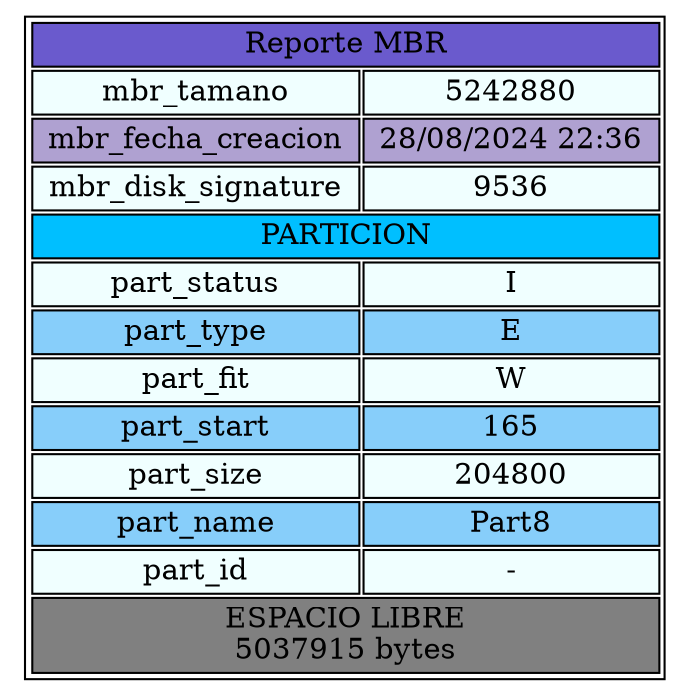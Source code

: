 digraph { 
node [ shape=none ] 
TablaReportNodo [ label = < <table border="1"> 
 <tr>
  <td bgcolor='SlateBlue' COLSPAN="2"> Reporte MBR </td> 
 </tr> 
 <tr>
  <td bgcolor='Azure'> mbr_tamano </td> 
  <td bgcolor='Azure'> 5242880 </td> 
 </tr> 
 <tr>
  <td bgcolor='#AFA1D1'> mbr_fecha_creacion </td> 
  <td bgcolor='#AFA1D1'> 28/08/2024 22:36 </td> 
 </tr> 
 <tr>
  <td bgcolor='Azure'> mbr_disk_signature </td> 
  <td bgcolor='Azure'> 9536 </td> 
 </tr>  
 <tr>
  <td bgcolor='DeepSkyBlue' COLSPAN="2"> PARTICION </td> 
 </tr> 
 <tr>
  <td bgcolor='Azure'> part_status </td> 
  <td bgcolor='Azure'> I </td> 
 </tr> 
 <tr>
  <td bgcolor='LightSkyBlue'> part_type </td> 
  <td bgcolor='LightSkyBlue'> E </td> 
 </tr> 
 <tr>
  <td bgcolor='Azure'> part_fit </td> 
  <td bgcolor='Azure'> W </td> 
 </tr> 
 <tr>
  <td bgcolor='LightSkyBlue'> part_start </td> 
  <td bgcolor='LightSkyBlue'> 165 </td> 
 </tr> 
 <tr>
  <td bgcolor='Azure'> part_size </td> 
  <td bgcolor='Azure'> 204800 </td> 
 </tr> 
 <tr>
  <td bgcolor='LightSkyBlue'> part_name </td> 
  <td bgcolor='LightSkyBlue'> Part8 </td> 
 </tr> 
 <tr>
  <td bgcolor='Azure'> part_id </td> 
  <td bgcolor='Azure'> - </td> 
 </tr> 
 <tr>
  <td bgcolor='#808080' COLSPAN="2"> ESPACIO LIBRE <br/> 5037915 bytes </td> 
 </tr> 
</table> > ]
}